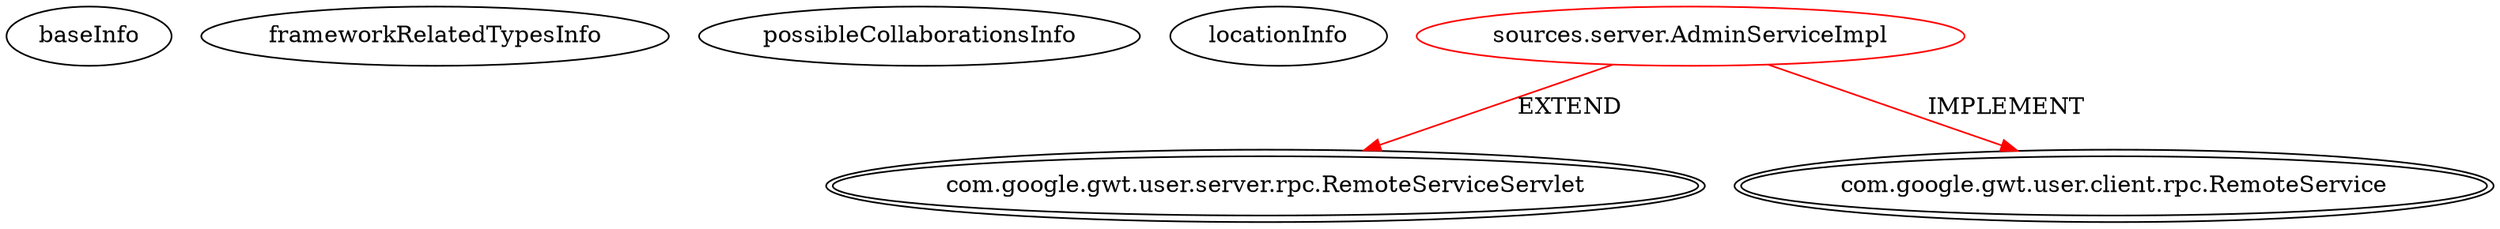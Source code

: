digraph {
baseInfo[graphId=286,category="extension_graph",isAnonymous=false,possibleRelation=false]
frameworkRelatedTypesInfo[0="com.google.gwt.user.server.rpc.RemoteServiceServlet",1="com.google.gwt.user.client.rpc.RemoteService"]
possibleCollaborationsInfo[]
locationInfo[projectName="MainMain-ChatCafeine",filePath="/MainMain-ChatCafeine/ChatCafeine-master/ChatCafeine/src/sources/server/AdminServiceImpl.java",contextSignature="AdminServiceImpl",graphId="286"]
0[label="sources.server.AdminServiceImpl",vertexType="ROOT_CLIENT_CLASS_DECLARATION",isFrameworkType=false,color=red]
1[label="com.google.gwt.user.server.rpc.RemoteServiceServlet",vertexType="FRAMEWORK_CLASS_TYPE",isFrameworkType=true,peripheries=2]
2[label="com.google.gwt.user.client.rpc.RemoteService",vertexType="FRAMEWORK_INTERFACE_TYPE",isFrameworkType=true,peripheries=2]
0->1[label="EXTEND",color=red]
0->2[label="IMPLEMENT",color=red]
}
